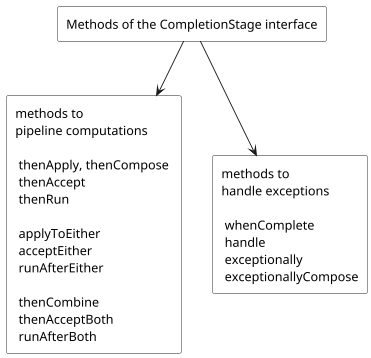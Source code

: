 @startuml

scale 0.9
skinparam monochrome true
skinparam RectangleBackgroundColor white

rectangle "Methods of the CompletionStage interface" as methods
rectangle "methods to\npipeline computations \n \n thenApply, thenCompose \n thenAccept \n thenRun \n \n applyToEither \n acceptEither \n runAfterEither \n \n thenCombine \n thenAcceptBoth \n runAfterBoth" as methods1
rectangle "methods to\nhandle exceptions \n \n whenComplete \n handle \n exceptionally \n exceptionallyCompose" as methods2

methods --> methods1
methods --> methods2

@enduml